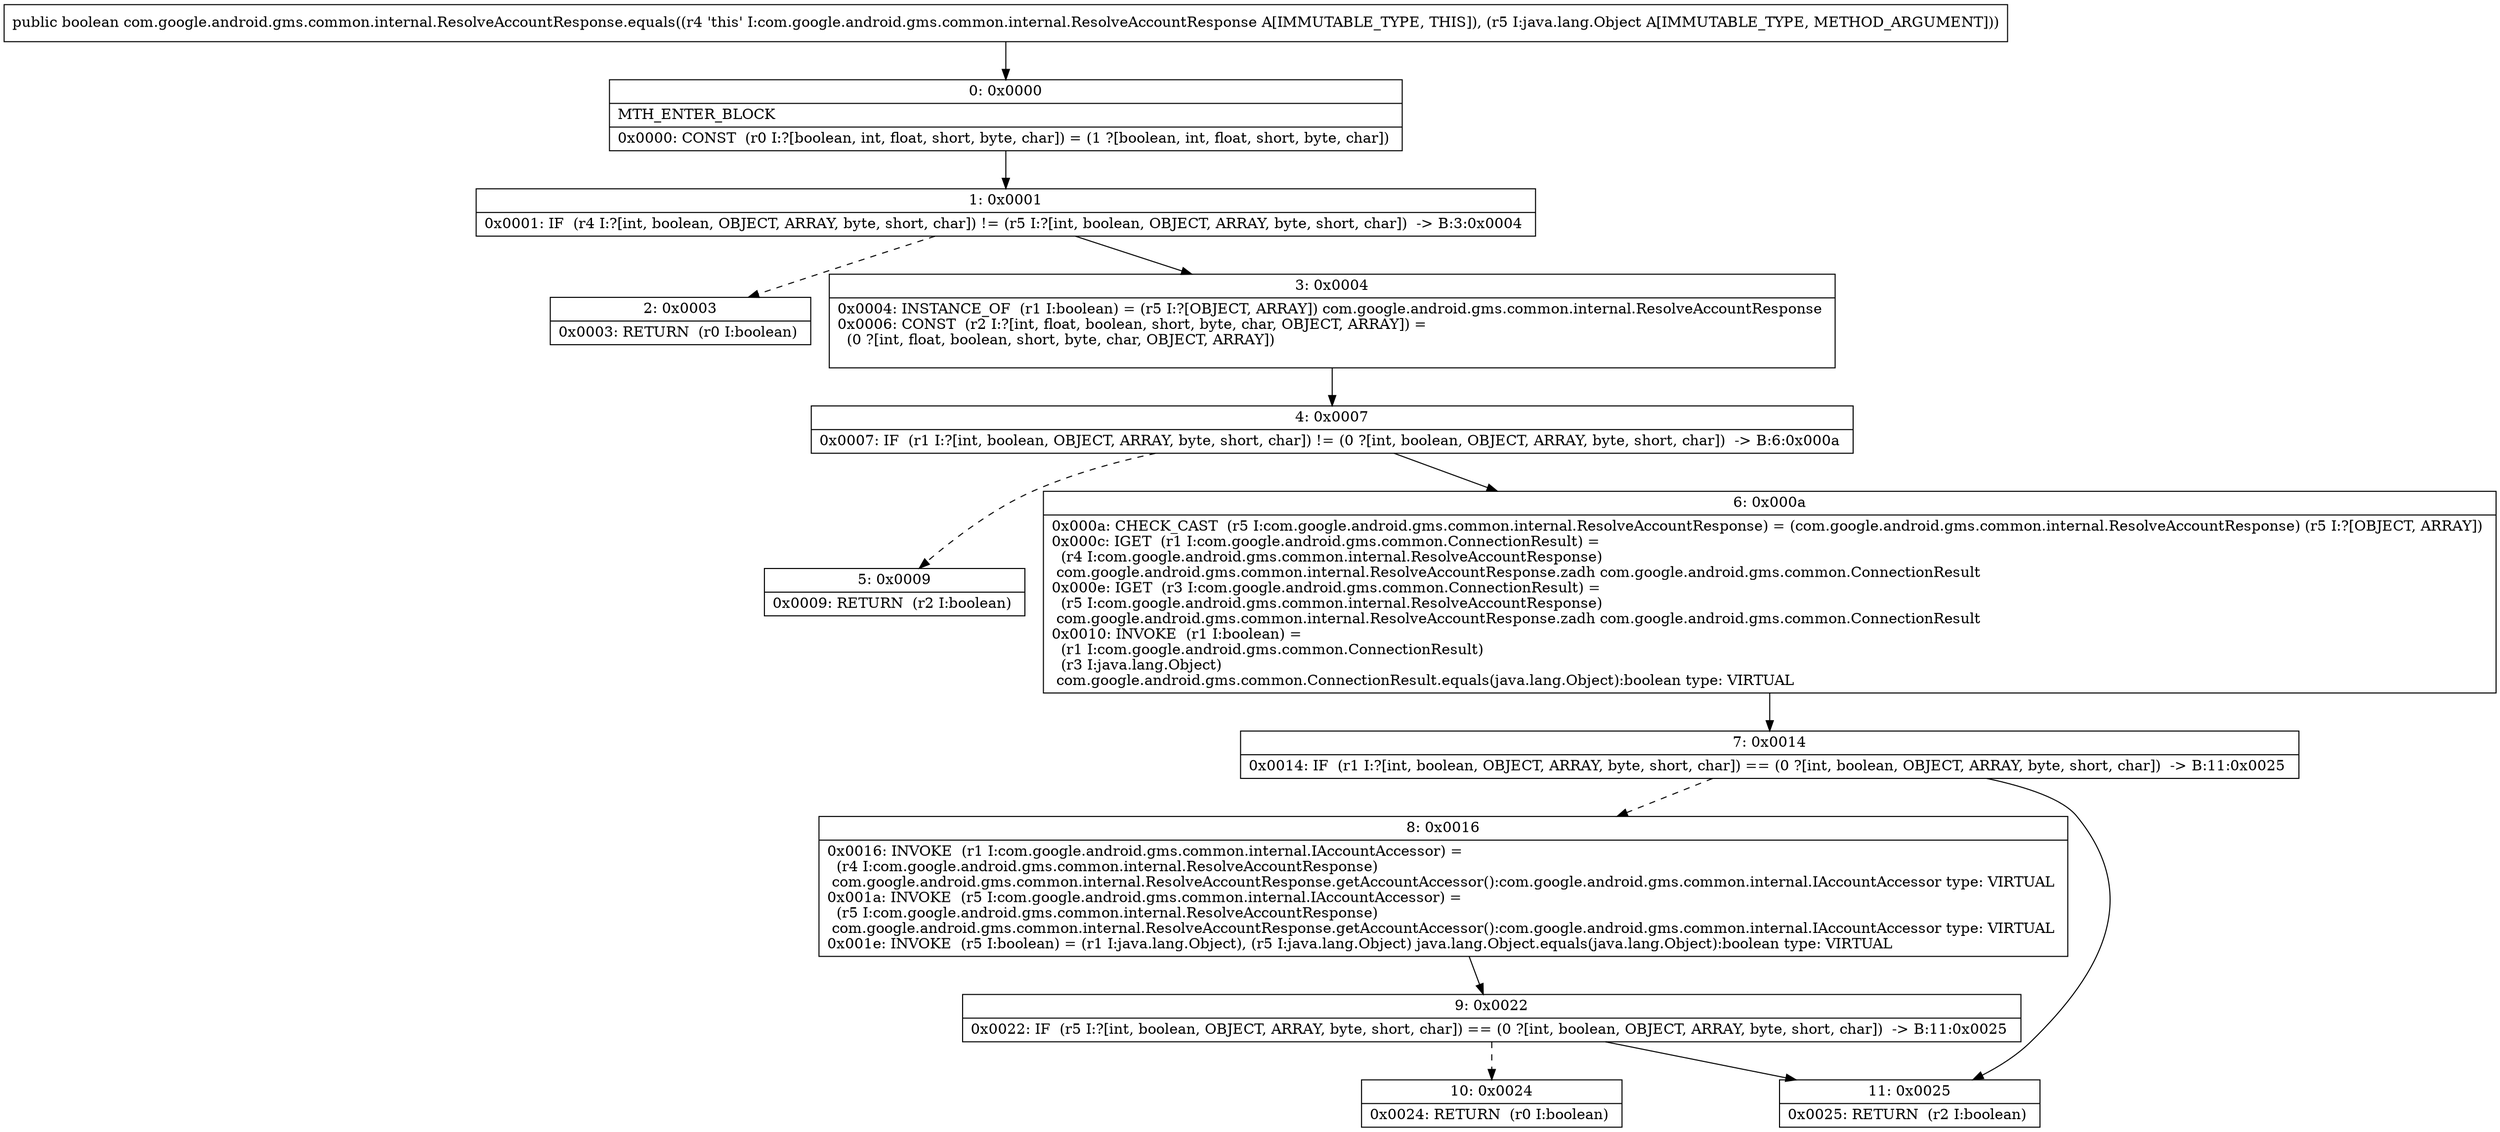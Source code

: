 digraph "CFG forcom.google.android.gms.common.internal.ResolveAccountResponse.equals(Ljava\/lang\/Object;)Z" {
Node_0 [shape=record,label="{0\:\ 0x0000|MTH_ENTER_BLOCK\l|0x0000: CONST  (r0 I:?[boolean, int, float, short, byte, char]) = (1 ?[boolean, int, float, short, byte, char]) \l}"];
Node_1 [shape=record,label="{1\:\ 0x0001|0x0001: IF  (r4 I:?[int, boolean, OBJECT, ARRAY, byte, short, char]) != (r5 I:?[int, boolean, OBJECT, ARRAY, byte, short, char])  \-\> B:3:0x0004 \l}"];
Node_2 [shape=record,label="{2\:\ 0x0003|0x0003: RETURN  (r0 I:boolean) \l}"];
Node_3 [shape=record,label="{3\:\ 0x0004|0x0004: INSTANCE_OF  (r1 I:boolean) = (r5 I:?[OBJECT, ARRAY]) com.google.android.gms.common.internal.ResolveAccountResponse \l0x0006: CONST  (r2 I:?[int, float, boolean, short, byte, char, OBJECT, ARRAY]) = \l  (0 ?[int, float, boolean, short, byte, char, OBJECT, ARRAY])\l \l}"];
Node_4 [shape=record,label="{4\:\ 0x0007|0x0007: IF  (r1 I:?[int, boolean, OBJECT, ARRAY, byte, short, char]) != (0 ?[int, boolean, OBJECT, ARRAY, byte, short, char])  \-\> B:6:0x000a \l}"];
Node_5 [shape=record,label="{5\:\ 0x0009|0x0009: RETURN  (r2 I:boolean) \l}"];
Node_6 [shape=record,label="{6\:\ 0x000a|0x000a: CHECK_CAST  (r5 I:com.google.android.gms.common.internal.ResolveAccountResponse) = (com.google.android.gms.common.internal.ResolveAccountResponse) (r5 I:?[OBJECT, ARRAY]) \l0x000c: IGET  (r1 I:com.google.android.gms.common.ConnectionResult) = \l  (r4 I:com.google.android.gms.common.internal.ResolveAccountResponse)\l com.google.android.gms.common.internal.ResolveAccountResponse.zadh com.google.android.gms.common.ConnectionResult \l0x000e: IGET  (r3 I:com.google.android.gms.common.ConnectionResult) = \l  (r5 I:com.google.android.gms.common.internal.ResolveAccountResponse)\l com.google.android.gms.common.internal.ResolveAccountResponse.zadh com.google.android.gms.common.ConnectionResult \l0x0010: INVOKE  (r1 I:boolean) = \l  (r1 I:com.google.android.gms.common.ConnectionResult)\l  (r3 I:java.lang.Object)\l com.google.android.gms.common.ConnectionResult.equals(java.lang.Object):boolean type: VIRTUAL \l}"];
Node_7 [shape=record,label="{7\:\ 0x0014|0x0014: IF  (r1 I:?[int, boolean, OBJECT, ARRAY, byte, short, char]) == (0 ?[int, boolean, OBJECT, ARRAY, byte, short, char])  \-\> B:11:0x0025 \l}"];
Node_8 [shape=record,label="{8\:\ 0x0016|0x0016: INVOKE  (r1 I:com.google.android.gms.common.internal.IAccountAccessor) = \l  (r4 I:com.google.android.gms.common.internal.ResolveAccountResponse)\l com.google.android.gms.common.internal.ResolveAccountResponse.getAccountAccessor():com.google.android.gms.common.internal.IAccountAccessor type: VIRTUAL \l0x001a: INVOKE  (r5 I:com.google.android.gms.common.internal.IAccountAccessor) = \l  (r5 I:com.google.android.gms.common.internal.ResolveAccountResponse)\l com.google.android.gms.common.internal.ResolveAccountResponse.getAccountAccessor():com.google.android.gms.common.internal.IAccountAccessor type: VIRTUAL \l0x001e: INVOKE  (r5 I:boolean) = (r1 I:java.lang.Object), (r5 I:java.lang.Object) java.lang.Object.equals(java.lang.Object):boolean type: VIRTUAL \l}"];
Node_9 [shape=record,label="{9\:\ 0x0022|0x0022: IF  (r5 I:?[int, boolean, OBJECT, ARRAY, byte, short, char]) == (0 ?[int, boolean, OBJECT, ARRAY, byte, short, char])  \-\> B:11:0x0025 \l}"];
Node_10 [shape=record,label="{10\:\ 0x0024|0x0024: RETURN  (r0 I:boolean) \l}"];
Node_11 [shape=record,label="{11\:\ 0x0025|0x0025: RETURN  (r2 I:boolean) \l}"];
MethodNode[shape=record,label="{public boolean com.google.android.gms.common.internal.ResolveAccountResponse.equals((r4 'this' I:com.google.android.gms.common.internal.ResolveAccountResponse A[IMMUTABLE_TYPE, THIS]), (r5 I:java.lang.Object A[IMMUTABLE_TYPE, METHOD_ARGUMENT])) }"];
MethodNode -> Node_0;
Node_0 -> Node_1;
Node_1 -> Node_2[style=dashed];
Node_1 -> Node_3;
Node_3 -> Node_4;
Node_4 -> Node_5[style=dashed];
Node_4 -> Node_6;
Node_6 -> Node_7;
Node_7 -> Node_8[style=dashed];
Node_7 -> Node_11;
Node_8 -> Node_9;
Node_9 -> Node_10[style=dashed];
Node_9 -> Node_11;
}

